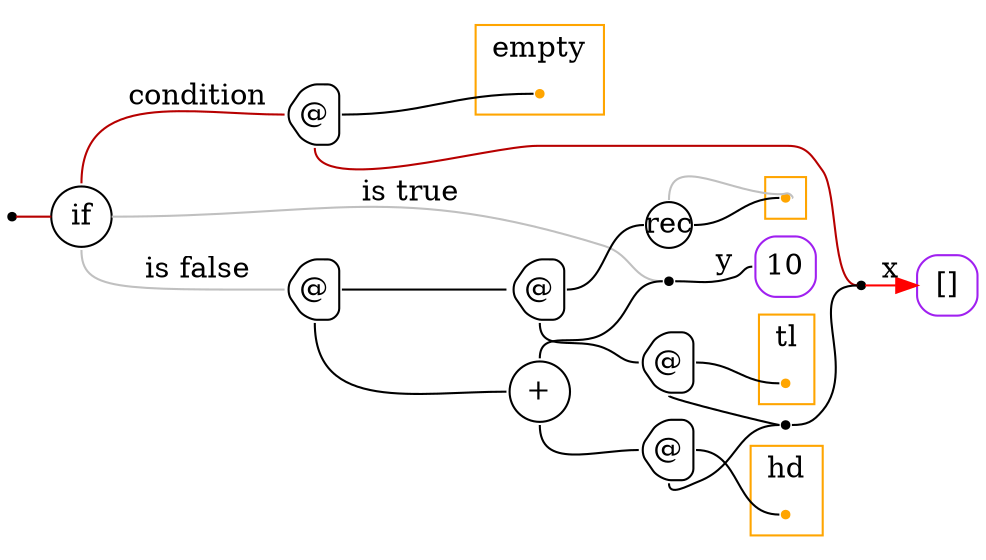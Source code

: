 digraph G {
  rankdir=LR;
  edge[arrowhead=none,arrowtail=none];
  node[fixedsize=true,shape=circle]
  size="9.201041666666667,5.219270833333334";
  labeldistance=0;
  nodesep=.175;
  ranksep=.175;

 nd1[shape=point];
   nd39[label="[]",tooltip="nd39-ConstEmptyGraph",style=rounded,orientation=90,shape=square,width=.4,height=.4,color="purple"];
   nd463[label="10",tooltip="nd463-ConstGraph",style=rounded,orientation=90,shape=square,width=.4,height=.4,color="purple"];
 nd468[label="rec",tooltip="nd468-RecurGraph",style=rounded,width=.3,height=.3,color="#000000"];
   subgraph cluster_nd472 {
     graph[style=fill,color="orange"];
     ndcluster_nd472[tooltip="nd472",orientation=90,shape=point,color="orange"];
   };
 nd401[label="if",tooltip="nd401-IfGraph",style=rounded,width=.4,height=.4,color="#000000"];
 nd402[label="@",tooltip="nd402-AppGraph",style=rounded,orientation=90,shape=house,width=.4,height=.4,color="#000000"];
 subgraph cluster_nd405 {
   graph[style=fill,color="orange",label="empty"];
   ndcluster_nd405[tooltip="nd405",orientation=90,shape=point,color="orange"];
 };
 nd409[label="@",tooltip="nd409-AppGraph",style=rounded,orientation=90,shape=house,width=.4,height=.4,color="#000000"];
 nd410[label="@",tooltip="nd410-AppGraph",style=rounded,orientation=90,shape=house,width=.4,height=.4,color="#000000"];
 nd412[label="@",tooltip="nd412-AppGraph",style=rounded,orientation=90,shape=house,width=.4,height=.4,color="#000000"];
 subgraph cluster_nd415 {
   graph[style=fill,color="orange",label="tl"];
   ndcluster_nd415[tooltip="nd415",orientation=90,shape=point,color="orange"];
 };
 nd420[label="+",tooltip="nd420-BinOpGraph",style=rounded,width=.4,height=.4,color="#000000"];
 nd421[label="@",tooltip="nd421-AppGraph",style=rounded,orientation=90,shape=house,width=.4,height=.4,color="#000000"];
 subgraph cluster_nd424 {
   graph[style=fill,color="orange",label="hd"];
   ndcluster_nd424[tooltip="nd424",orientation=90,shape=point,color="orange"];
 };
 nd428[label=" ",tooltip="nd428-ContractGraph",style=rounded,orientation=90,shape=point];
 nd429[label=" ",tooltip="nd429-ContractGraph",style=rounded,orientation=90,shape=point];
 nd430[label=" ",tooltip="nd430-ContractGraph",style=rounded,orientation=90,shape=point];

  nd402->ndcluster_nd405[tailport=e,headport=w];
  nd412->ndcluster_nd415[tailport=e,headport=w];
  nd410->nd468[tailport=e,headport=w,color=black,arrowhead=none,arrowtail=none];
  nd410->nd412[tailport=s,headport=w];
  nd421->ndcluster_nd424[tailport=e,headport=w];
  nd420->nd421[tailport=s,headport=w];
  nd409->nd410[tailport=e,headport=w];
  nd409->nd420[tailport=s,headport=w];
  nd421->nd428[tailport=s,headport=w];
  nd412->nd428[tailport=s,headport=w];
  nd401->nd402[label="condition",tailport=n,headport=w,color="#b70000",arrowhead=none,arrowtail=none];
  nd401->nd409[label="is false",tailport=s,headport=w,color=grey,arrowhead=none,arrowtail=none];
  nd420->nd429[tailport=n,headport=w];
  nd401->nd429[label="is true",tailport=e,headport=w,color=grey,arrowhead=none,arrowtail=none];
  nd402->nd430[tailport=s,headport=w,color="#b70000",arrowhead=none,arrowtail=none];
  nd428->nd430[tailport=e,headport=w];
  nd1->nd401[tailport=e,headport=w,color="#b70000",arrowhead=none,arrowtail=none];
  nd429->nd463[label="y",tailport=e,headport=w];
  nd430->nd39[label="x",tailport=e,headport=w,color=red,arrowhead=normal];
  nd468->ndcluster_nd472[dir=back,headport=e,tailport=n,color=grey,arrowhead=none,arrowtail=none];
  nd468->ndcluster_nd472[tailport=e,headport=w];
}